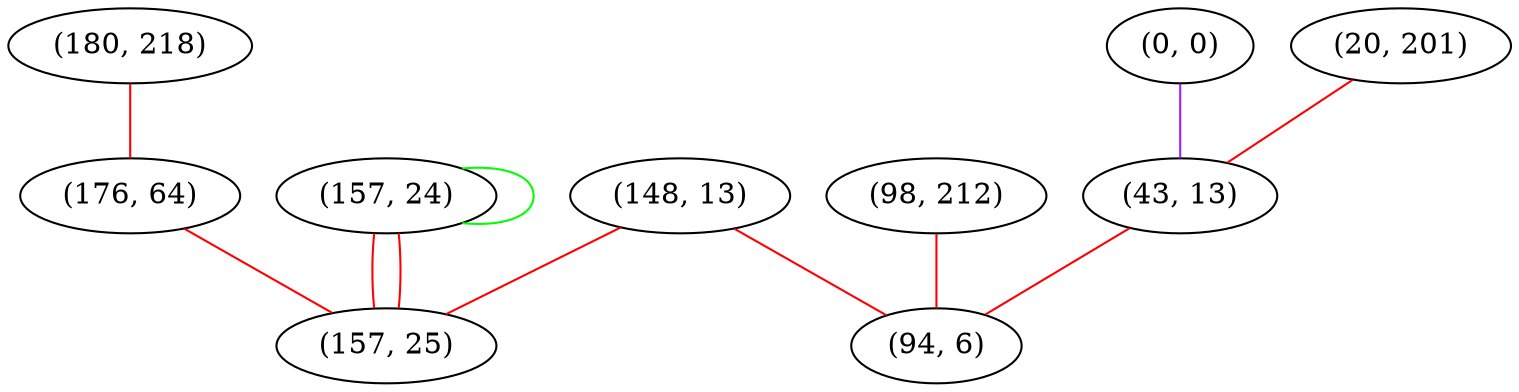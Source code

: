 graph "" {
"(148, 13)";
"(180, 218)";
"(0, 0)";
"(98, 212)";
"(176, 64)";
"(20, 201)";
"(157, 24)";
"(157, 25)";
"(43, 13)";
"(94, 6)";
"(148, 13)" -- "(157, 25)"  [color=red, key=0, weight=1];
"(148, 13)" -- "(94, 6)"  [color=red, key=0, weight=1];
"(180, 218)" -- "(176, 64)"  [color=red, key=0, weight=1];
"(0, 0)" -- "(43, 13)"  [color=purple, key=0, weight=4];
"(98, 212)" -- "(94, 6)"  [color=red, key=0, weight=1];
"(176, 64)" -- "(157, 25)"  [color=red, key=0, weight=1];
"(20, 201)" -- "(43, 13)"  [color=red, key=0, weight=1];
"(157, 24)" -- "(157, 25)"  [color=red, key=0, weight=1];
"(157, 24)" -- "(157, 25)"  [color=red, key=1, weight=1];
"(157, 24)" -- "(157, 24)"  [color=green, key=0, weight=2];
"(43, 13)" -- "(94, 6)"  [color=red, key=0, weight=1];
}
